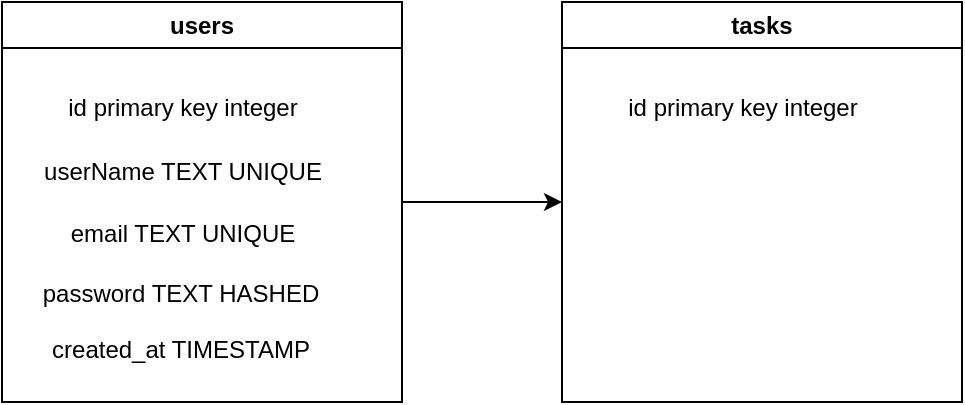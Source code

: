 <mxfile version="28.0.6">
  <diagram name="Page-1" id="OYuGZPloSBVsD_DwooSW">
    <mxGraphModel dx="1316" dy="753" grid="1" gridSize="10" guides="1" tooltips="1" connect="1" arrows="1" fold="1" page="1" pageScale="1" pageWidth="827" pageHeight="1169" math="0" shadow="0">
      <root>
        <mxCell id="0" />
        <mxCell id="1" parent="0" />
        <mxCell id="JQ1Hy4C3v7SR4YSuLF_I-12" value="" style="edgeStyle=orthogonalEdgeStyle;rounded=0;orthogonalLoop=1;jettySize=auto;html=1;" edge="1" parent="1" source="JQ1Hy4C3v7SR4YSuLF_I-1" target="JQ1Hy4C3v7SR4YSuLF_I-10">
          <mxGeometry relative="1" as="geometry" />
        </mxCell>
        <mxCell id="JQ1Hy4C3v7SR4YSuLF_I-1" value="users" style="swimlane;whiteSpace=wrap;html=1;" vertex="1" parent="1">
          <mxGeometry x="40" y="160" width="200" height="200" as="geometry" />
        </mxCell>
        <mxCell id="JQ1Hy4C3v7SR4YSuLF_I-2" value="id primary key integer" style="text;html=1;align=center;verticalAlign=middle;resizable=0;points=[];autosize=1;strokeColor=none;fillColor=none;" vertex="1" parent="JQ1Hy4C3v7SR4YSuLF_I-1">
          <mxGeometry x="20" y="38" width="140" height="30" as="geometry" />
        </mxCell>
        <mxCell id="JQ1Hy4C3v7SR4YSuLF_I-5" value="userName TEXT UNIQUE" style="text;html=1;align=center;verticalAlign=middle;resizable=0;points=[];autosize=1;strokeColor=none;fillColor=none;" vertex="1" parent="1">
          <mxGeometry x="50" y="230" width="160" height="30" as="geometry" />
        </mxCell>
        <mxCell id="JQ1Hy4C3v7SR4YSuLF_I-6" value="email TEXT UNIQUE" style="text;html=1;align=center;verticalAlign=middle;resizable=0;points=[];autosize=1;strokeColor=none;fillColor=none;" vertex="1" parent="1">
          <mxGeometry x="60" y="261" width="140" height="30" as="geometry" />
        </mxCell>
        <mxCell id="JQ1Hy4C3v7SR4YSuLF_I-7" value="password TEXT HASHED" style="text;html=1;align=center;verticalAlign=middle;resizable=0;points=[];autosize=1;strokeColor=none;fillColor=none;" vertex="1" parent="1">
          <mxGeometry x="49" y="291" width="160" height="30" as="geometry" />
        </mxCell>
        <mxCell id="JQ1Hy4C3v7SR4YSuLF_I-10" value="tasks" style="swimlane;whiteSpace=wrap;html=1;" vertex="1" parent="1">
          <mxGeometry x="320" y="160" width="200" height="200" as="geometry" />
        </mxCell>
        <mxCell id="JQ1Hy4C3v7SR4YSuLF_I-11" value="id primary key integer" style="text;html=1;align=center;verticalAlign=middle;resizable=0;points=[];autosize=1;strokeColor=none;fillColor=none;" vertex="1" parent="JQ1Hy4C3v7SR4YSuLF_I-10">
          <mxGeometry x="20" y="38" width="140" height="30" as="geometry" />
        </mxCell>
        <mxCell id="JQ1Hy4C3v7SR4YSuLF_I-13" value="created_at TIMESTAMP" style="text;html=1;align=center;verticalAlign=middle;resizable=0;points=[];autosize=1;strokeColor=none;fillColor=none;" vertex="1" parent="1">
          <mxGeometry x="54" y="319" width="150" height="30" as="geometry" />
        </mxCell>
      </root>
    </mxGraphModel>
  </diagram>
</mxfile>
